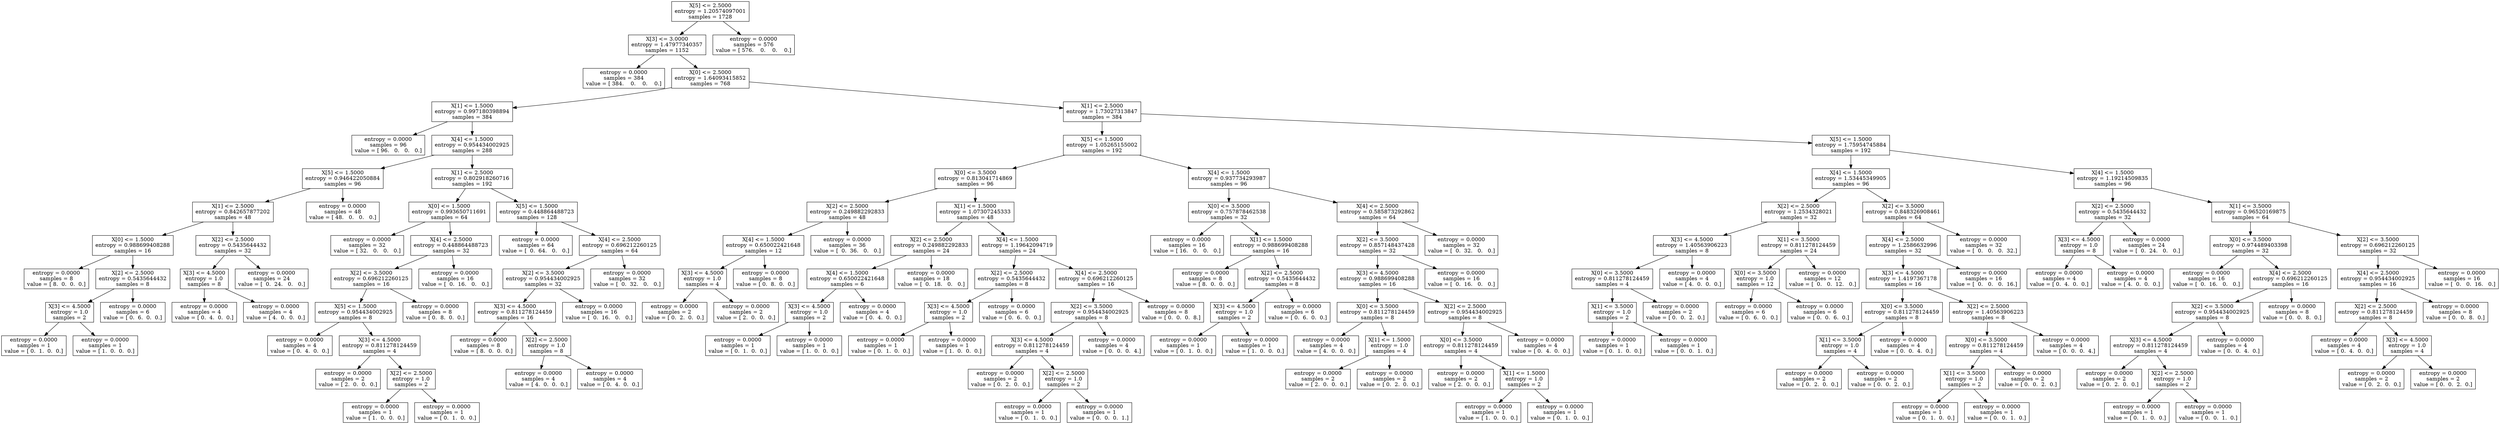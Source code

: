 digraph Tree {
0 [label="X[5] <= 2.5000\nentropy = 1.20574097001\nsamples = 1728", shape="box"] ;
1 [label="X[3] <= 3.0000\nentropy = 1.47977340357\nsamples = 1152", shape="box"] ;
0 -> 1 ;
2 [label="entropy = 0.0000\nsamples = 384\nvalue = [ 384.    0.    0.    0.]", shape="box"] ;
1 -> 2 ;
3 [label="X[0] <= 2.5000\nentropy = 1.64093415852\nsamples = 768", shape="box"] ;
1 -> 3 ;
4 [label="X[1] <= 1.5000\nentropy = 0.997180398894\nsamples = 384", shape="box"] ;
3 -> 4 ;
5 [label="entropy = 0.0000\nsamples = 96\nvalue = [ 96.   0.   0.   0.]", shape="box"] ;
4 -> 5 ;
6 [label="X[4] <= 1.5000\nentropy = 0.954434002925\nsamples = 288", shape="box"] ;
4 -> 6 ;
7 [label="X[5] <= 1.5000\nentropy = 0.946422050884\nsamples = 96", shape="box"] ;
6 -> 7 ;
8 [label="X[1] <= 2.5000\nentropy = 0.842657877202\nsamples = 48", shape="box"] ;
7 -> 8 ;
9 [label="X[0] <= 1.5000\nentropy = 0.988699408288\nsamples = 16", shape="box"] ;
8 -> 9 ;
10 [label="entropy = 0.0000\nsamples = 8\nvalue = [ 8.  0.  0.  0.]", shape="box"] ;
9 -> 10 ;
11 [label="X[2] <= 2.5000\nentropy = 0.5435644432\nsamples = 8", shape="box"] ;
9 -> 11 ;
12 [label="X[3] <= 4.5000\nentropy = 1.0\nsamples = 2", shape="box"] ;
11 -> 12 ;
13 [label="entropy = 0.0000\nsamples = 1\nvalue = [ 0.  1.  0.  0.]", shape="box"] ;
12 -> 13 ;
14 [label="entropy = 0.0000\nsamples = 1\nvalue = [ 1.  0.  0.  0.]", shape="box"] ;
12 -> 14 ;
15 [label="entropy = 0.0000\nsamples = 6\nvalue = [ 0.  6.  0.  0.]", shape="box"] ;
11 -> 15 ;
16 [label="X[2] <= 2.5000\nentropy = 0.5435644432\nsamples = 32", shape="box"] ;
8 -> 16 ;
17 [label="X[3] <= 4.5000\nentropy = 1.0\nsamples = 8", shape="box"] ;
16 -> 17 ;
18 [label="entropy = 0.0000\nsamples = 4\nvalue = [ 0.  4.  0.  0.]", shape="box"] ;
17 -> 18 ;
19 [label="entropy = 0.0000\nsamples = 4\nvalue = [ 4.  0.  0.  0.]", shape="box"] ;
17 -> 19 ;
20 [label="entropy = 0.0000\nsamples = 24\nvalue = [  0.  24.   0.   0.]", shape="box"] ;
16 -> 20 ;
21 [label="entropy = 0.0000\nsamples = 48\nvalue = [ 48.   0.   0.   0.]", shape="box"] ;
7 -> 21 ;
22 [label="X[1] <= 2.5000\nentropy = 0.802918260716\nsamples = 192", shape="box"] ;
6 -> 22 ;
23 [label="X[0] <= 1.5000\nentropy = 0.993650711691\nsamples = 64", shape="box"] ;
22 -> 23 ;
24 [label="entropy = 0.0000\nsamples = 32\nvalue = [ 32.   0.   0.   0.]", shape="box"] ;
23 -> 24 ;
25 [label="X[4] <= 2.5000\nentropy = 0.448864488723\nsamples = 32", shape="box"] ;
23 -> 25 ;
26 [label="X[2] <= 3.5000\nentropy = 0.696212260125\nsamples = 16", shape="box"] ;
25 -> 26 ;
27 [label="X[5] <= 1.5000\nentropy = 0.954434002925\nsamples = 8", shape="box"] ;
26 -> 27 ;
28 [label="entropy = 0.0000\nsamples = 4\nvalue = [ 0.  4.  0.  0.]", shape="box"] ;
27 -> 28 ;
29 [label="X[3] <= 4.5000\nentropy = 0.811278124459\nsamples = 4", shape="box"] ;
27 -> 29 ;
30 [label="entropy = 0.0000\nsamples = 2\nvalue = [ 2.  0.  0.  0.]", shape="box"] ;
29 -> 30 ;
31 [label="X[2] <= 2.5000\nentropy = 1.0\nsamples = 2", shape="box"] ;
29 -> 31 ;
32 [label="entropy = 0.0000\nsamples = 1\nvalue = [ 1.  0.  0.  0.]", shape="box"] ;
31 -> 32 ;
33 [label="entropy = 0.0000\nsamples = 1\nvalue = [ 0.  1.  0.  0.]", shape="box"] ;
31 -> 33 ;
34 [label="entropy = 0.0000\nsamples = 8\nvalue = [ 0.  8.  0.  0.]", shape="box"] ;
26 -> 34 ;
35 [label="entropy = 0.0000\nsamples = 16\nvalue = [  0.  16.   0.   0.]", shape="box"] ;
25 -> 35 ;
36 [label="X[5] <= 1.5000\nentropy = 0.448864488723\nsamples = 128", shape="box"] ;
22 -> 36 ;
37 [label="entropy = 0.0000\nsamples = 64\nvalue = [  0.  64.   0.   0.]", shape="box"] ;
36 -> 37 ;
38 [label="X[4] <= 2.5000\nentropy = 0.696212260125\nsamples = 64", shape="box"] ;
36 -> 38 ;
39 [label="X[2] <= 3.5000\nentropy = 0.954434002925\nsamples = 32", shape="box"] ;
38 -> 39 ;
40 [label="X[3] <= 4.5000\nentropy = 0.811278124459\nsamples = 16", shape="box"] ;
39 -> 40 ;
41 [label="entropy = 0.0000\nsamples = 8\nvalue = [ 8.  0.  0.  0.]", shape="box"] ;
40 -> 41 ;
42 [label="X[2] <= 2.5000\nentropy = 1.0\nsamples = 8", shape="box"] ;
40 -> 42 ;
43 [label="entropy = 0.0000\nsamples = 4\nvalue = [ 4.  0.  0.  0.]", shape="box"] ;
42 -> 43 ;
44 [label="entropy = 0.0000\nsamples = 4\nvalue = [ 0.  4.  0.  0.]", shape="box"] ;
42 -> 44 ;
45 [label="entropy = 0.0000\nsamples = 16\nvalue = [  0.  16.   0.   0.]", shape="box"] ;
39 -> 45 ;
46 [label="entropy = 0.0000\nsamples = 32\nvalue = [  0.  32.   0.   0.]", shape="box"] ;
38 -> 46 ;
47 [label="X[1] <= 2.5000\nentropy = 1.73027313847\nsamples = 384", shape="box"] ;
3 -> 47 ;
48 [label="X[5] <= 1.5000\nentropy = 1.05265155002\nsamples = 192", shape="box"] ;
47 -> 48 ;
49 [label="X[0] <= 3.5000\nentropy = 0.813041714869\nsamples = 96", shape="box"] ;
48 -> 49 ;
50 [label="X[2] <= 2.5000\nentropy = 0.249882292833\nsamples = 48", shape="box"] ;
49 -> 50 ;
51 [label="X[4] <= 1.5000\nentropy = 0.650022421648\nsamples = 12", shape="box"] ;
50 -> 51 ;
52 [label="X[3] <= 4.5000\nentropy = 1.0\nsamples = 4", shape="box"] ;
51 -> 52 ;
53 [label="entropy = 0.0000\nsamples = 2\nvalue = [ 0.  2.  0.  0.]", shape="box"] ;
52 -> 53 ;
54 [label="entropy = 0.0000\nsamples = 2\nvalue = [ 2.  0.  0.  0.]", shape="box"] ;
52 -> 54 ;
55 [label="entropy = 0.0000\nsamples = 8\nvalue = [ 0.  8.  0.  0.]", shape="box"] ;
51 -> 55 ;
56 [label="entropy = 0.0000\nsamples = 36\nvalue = [  0.  36.   0.   0.]", shape="box"] ;
50 -> 56 ;
57 [label="X[1] <= 1.5000\nentropy = 1.07307245333\nsamples = 48", shape="box"] ;
49 -> 57 ;
58 [label="X[2] <= 2.5000\nentropy = 0.249882292833\nsamples = 24", shape="box"] ;
57 -> 58 ;
59 [label="X[4] <= 1.5000\nentropy = 0.650022421648\nsamples = 6", shape="box"] ;
58 -> 59 ;
60 [label="X[3] <= 4.5000\nentropy = 1.0\nsamples = 2", shape="box"] ;
59 -> 60 ;
61 [label="entropy = 0.0000\nsamples = 1\nvalue = [ 0.  1.  0.  0.]", shape="box"] ;
60 -> 61 ;
62 [label="entropy = 0.0000\nsamples = 1\nvalue = [ 1.  0.  0.  0.]", shape="box"] ;
60 -> 62 ;
63 [label="entropy = 0.0000\nsamples = 4\nvalue = [ 0.  4.  0.  0.]", shape="box"] ;
59 -> 63 ;
64 [label="entropy = 0.0000\nsamples = 18\nvalue = [  0.  18.   0.   0.]", shape="box"] ;
58 -> 64 ;
65 [label="X[4] <= 1.5000\nentropy = 1.19642094719\nsamples = 24", shape="box"] ;
57 -> 65 ;
66 [label="X[2] <= 2.5000\nentropy = 0.5435644432\nsamples = 8", shape="box"] ;
65 -> 66 ;
67 [label="X[3] <= 4.5000\nentropy = 1.0\nsamples = 2", shape="box"] ;
66 -> 67 ;
68 [label="entropy = 0.0000\nsamples = 1\nvalue = [ 0.  1.  0.  0.]", shape="box"] ;
67 -> 68 ;
69 [label="entropy = 0.0000\nsamples = 1\nvalue = [ 1.  0.  0.  0.]", shape="box"] ;
67 -> 69 ;
70 [label="entropy = 0.0000\nsamples = 6\nvalue = [ 0.  6.  0.  0.]", shape="box"] ;
66 -> 70 ;
71 [label="X[4] <= 2.5000\nentropy = 0.696212260125\nsamples = 16", shape="box"] ;
65 -> 71 ;
72 [label="X[2] <= 3.5000\nentropy = 0.954434002925\nsamples = 8", shape="box"] ;
71 -> 72 ;
73 [label="X[3] <= 4.5000\nentropy = 0.811278124459\nsamples = 4", shape="box"] ;
72 -> 73 ;
74 [label="entropy = 0.0000\nsamples = 2\nvalue = [ 0.  2.  0.  0.]", shape="box"] ;
73 -> 74 ;
75 [label="X[2] <= 2.5000\nentropy = 1.0\nsamples = 2", shape="box"] ;
73 -> 75 ;
76 [label="entropy = 0.0000\nsamples = 1\nvalue = [ 0.  1.  0.  0.]", shape="box"] ;
75 -> 76 ;
77 [label="entropy = 0.0000\nsamples = 1\nvalue = [ 0.  0.  0.  1.]", shape="box"] ;
75 -> 77 ;
78 [label="entropy = 0.0000\nsamples = 4\nvalue = [ 0.  0.  0.  4.]", shape="box"] ;
72 -> 78 ;
79 [label="entropy = 0.0000\nsamples = 8\nvalue = [ 0.  0.  0.  8.]", shape="box"] ;
71 -> 79 ;
80 [label="X[4] <= 1.5000\nentropy = 0.937734293987\nsamples = 96", shape="box"] ;
48 -> 80 ;
81 [label="X[0] <= 3.5000\nentropy = 0.757878462538\nsamples = 32", shape="box"] ;
80 -> 81 ;
82 [label="entropy = 0.0000\nsamples = 16\nvalue = [ 16.   0.   0.   0.]", shape="box"] ;
81 -> 82 ;
83 [label="X[1] <= 1.5000\nentropy = 0.988699408288\nsamples = 16", shape="box"] ;
81 -> 83 ;
84 [label="entropy = 0.0000\nsamples = 8\nvalue = [ 8.  0.  0.  0.]", shape="box"] ;
83 -> 84 ;
85 [label="X[2] <= 2.5000\nentropy = 0.5435644432\nsamples = 8", shape="box"] ;
83 -> 85 ;
86 [label="X[3] <= 4.5000\nentropy = 1.0\nsamples = 2", shape="box"] ;
85 -> 86 ;
87 [label="entropy = 0.0000\nsamples = 1\nvalue = [ 0.  1.  0.  0.]", shape="box"] ;
86 -> 87 ;
88 [label="entropy = 0.0000\nsamples = 1\nvalue = [ 1.  0.  0.  0.]", shape="box"] ;
86 -> 88 ;
89 [label="entropy = 0.0000\nsamples = 6\nvalue = [ 0.  6.  0.  0.]", shape="box"] ;
85 -> 89 ;
90 [label="X[4] <= 2.5000\nentropy = 0.585873292862\nsamples = 64", shape="box"] ;
80 -> 90 ;
91 [label="X[2] <= 3.5000\nentropy = 0.857148437428\nsamples = 32", shape="box"] ;
90 -> 91 ;
92 [label="X[3] <= 4.5000\nentropy = 0.988699408288\nsamples = 16", shape="box"] ;
91 -> 92 ;
93 [label="X[0] <= 3.5000\nentropy = 0.811278124459\nsamples = 8", shape="box"] ;
92 -> 93 ;
94 [label="entropy = 0.0000\nsamples = 4\nvalue = [ 4.  0.  0.  0.]", shape="box"] ;
93 -> 94 ;
95 [label="X[1] <= 1.5000\nentropy = 1.0\nsamples = 4", shape="box"] ;
93 -> 95 ;
96 [label="entropy = 0.0000\nsamples = 2\nvalue = [ 2.  0.  0.  0.]", shape="box"] ;
95 -> 96 ;
97 [label="entropy = 0.0000\nsamples = 2\nvalue = [ 0.  2.  0.  0.]", shape="box"] ;
95 -> 97 ;
98 [label="X[2] <= 2.5000\nentropy = 0.954434002925\nsamples = 8", shape="box"] ;
92 -> 98 ;
99 [label="X[0] <= 3.5000\nentropy = 0.811278124459\nsamples = 4", shape="box"] ;
98 -> 99 ;
100 [label="entropy = 0.0000\nsamples = 2\nvalue = [ 2.  0.  0.  0.]", shape="box"] ;
99 -> 100 ;
101 [label="X[1] <= 1.5000\nentropy = 1.0\nsamples = 2", shape="box"] ;
99 -> 101 ;
102 [label="entropy = 0.0000\nsamples = 1\nvalue = [ 1.  0.  0.  0.]", shape="box"] ;
101 -> 102 ;
103 [label="entropy = 0.0000\nsamples = 1\nvalue = [ 0.  1.  0.  0.]", shape="box"] ;
101 -> 103 ;
104 [label="entropy = 0.0000\nsamples = 4\nvalue = [ 0.  4.  0.  0.]", shape="box"] ;
98 -> 104 ;
105 [label="entropy = 0.0000\nsamples = 16\nvalue = [  0.  16.   0.   0.]", shape="box"] ;
91 -> 105 ;
106 [label="entropy = 0.0000\nsamples = 32\nvalue = [  0.  32.   0.   0.]", shape="box"] ;
90 -> 106 ;
107 [label="X[5] <= 1.5000\nentropy = 1.75954745884\nsamples = 192", shape="box"] ;
47 -> 107 ;
108 [label="X[4] <= 1.5000\nentropy = 1.53445349905\nsamples = 96", shape="box"] ;
107 -> 108 ;
109 [label="X[2] <= 2.5000\nentropy = 1.2534328021\nsamples = 32", shape="box"] ;
108 -> 109 ;
110 [label="X[3] <= 4.5000\nentropy = 1.40563906223\nsamples = 8", shape="box"] ;
109 -> 110 ;
111 [label="X[0] <= 3.5000\nentropy = 0.811278124459\nsamples = 4", shape="box"] ;
110 -> 111 ;
112 [label="X[1] <= 3.5000\nentropy = 1.0\nsamples = 2", shape="box"] ;
111 -> 112 ;
113 [label="entropy = 0.0000\nsamples = 1\nvalue = [ 0.  1.  0.  0.]", shape="box"] ;
112 -> 113 ;
114 [label="entropy = 0.0000\nsamples = 1\nvalue = [ 0.  0.  1.  0.]", shape="box"] ;
112 -> 114 ;
115 [label="entropy = 0.0000\nsamples = 2\nvalue = [ 0.  0.  2.  0.]", shape="box"] ;
111 -> 115 ;
116 [label="entropy = 0.0000\nsamples = 4\nvalue = [ 4.  0.  0.  0.]", shape="box"] ;
110 -> 116 ;
117 [label="X[1] <= 3.5000\nentropy = 0.811278124459\nsamples = 24", shape="box"] ;
109 -> 117 ;
118 [label="X[0] <= 3.5000\nentropy = 1.0\nsamples = 12", shape="box"] ;
117 -> 118 ;
119 [label="entropy = 0.0000\nsamples = 6\nvalue = [ 0.  6.  0.  0.]", shape="box"] ;
118 -> 119 ;
120 [label="entropy = 0.0000\nsamples = 6\nvalue = [ 0.  0.  6.  0.]", shape="box"] ;
118 -> 120 ;
121 [label="entropy = 0.0000\nsamples = 12\nvalue = [  0.   0.  12.   0.]", shape="box"] ;
117 -> 121 ;
122 [label="X[2] <= 3.5000\nentropy = 0.848326908461\nsamples = 64", shape="box"] ;
108 -> 122 ;
123 [label="X[4] <= 2.5000\nentropy = 1.2586632996\nsamples = 32", shape="box"] ;
122 -> 123 ;
124 [label="X[3] <= 4.5000\nentropy = 1.4197367178\nsamples = 16", shape="box"] ;
123 -> 124 ;
125 [label="X[0] <= 3.5000\nentropy = 0.811278124459\nsamples = 8", shape="box"] ;
124 -> 125 ;
126 [label="X[1] <= 3.5000\nentropy = 1.0\nsamples = 4", shape="box"] ;
125 -> 126 ;
127 [label="entropy = 0.0000\nsamples = 2\nvalue = [ 0.  2.  0.  0.]", shape="box"] ;
126 -> 127 ;
128 [label="entropy = 0.0000\nsamples = 2\nvalue = [ 0.  0.  2.  0.]", shape="box"] ;
126 -> 128 ;
129 [label="entropy = 0.0000\nsamples = 4\nvalue = [ 0.  0.  4.  0.]", shape="box"] ;
125 -> 129 ;
130 [label="X[2] <= 2.5000\nentropy = 1.40563906223\nsamples = 8", shape="box"] ;
124 -> 130 ;
131 [label="X[0] <= 3.5000\nentropy = 0.811278124459\nsamples = 4", shape="box"] ;
130 -> 131 ;
132 [label="X[1] <= 3.5000\nentropy = 1.0\nsamples = 2", shape="box"] ;
131 -> 132 ;
133 [label="entropy = 0.0000\nsamples = 1\nvalue = [ 0.  1.  0.  0.]", shape="box"] ;
132 -> 133 ;
134 [label="entropy = 0.0000\nsamples = 1\nvalue = [ 0.  0.  1.  0.]", shape="box"] ;
132 -> 134 ;
135 [label="entropy = 0.0000\nsamples = 2\nvalue = [ 0.  0.  2.  0.]", shape="box"] ;
131 -> 135 ;
136 [label="entropy = 0.0000\nsamples = 4\nvalue = [ 0.  0.  0.  4.]", shape="box"] ;
130 -> 136 ;
137 [label="entropy = 0.0000\nsamples = 16\nvalue = [  0.   0.   0.  16.]", shape="box"] ;
123 -> 137 ;
138 [label="entropy = 0.0000\nsamples = 32\nvalue = [  0.   0.   0.  32.]", shape="box"] ;
122 -> 138 ;
139 [label="X[4] <= 1.5000\nentropy = 1.19214509835\nsamples = 96", shape="box"] ;
107 -> 139 ;
140 [label="X[2] <= 2.5000\nentropy = 0.5435644432\nsamples = 32", shape="box"] ;
139 -> 140 ;
141 [label="X[3] <= 4.5000\nentropy = 1.0\nsamples = 8", shape="box"] ;
140 -> 141 ;
142 [label="entropy = 0.0000\nsamples = 4\nvalue = [ 0.  4.  0.  0.]", shape="box"] ;
141 -> 142 ;
143 [label="entropy = 0.0000\nsamples = 4\nvalue = [ 4.  0.  0.  0.]", shape="box"] ;
141 -> 143 ;
144 [label="entropy = 0.0000\nsamples = 24\nvalue = [  0.  24.   0.   0.]", shape="box"] ;
140 -> 144 ;
145 [label="X[1] <= 3.5000\nentropy = 0.96520169875\nsamples = 64", shape="box"] ;
139 -> 145 ;
146 [label="X[0] <= 3.5000\nentropy = 0.974489403398\nsamples = 32", shape="box"] ;
145 -> 146 ;
147 [label="entropy = 0.0000\nsamples = 16\nvalue = [  0.  16.   0.   0.]", shape="box"] ;
146 -> 147 ;
148 [label="X[4] <= 2.5000\nentropy = 0.696212260125\nsamples = 16", shape="box"] ;
146 -> 148 ;
149 [label="X[2] <= 3.5000\nentropy = 0.954434002925\nsamples = 8", shape="box"] ;
148 -> 149 ;
150 [label="X[3] <= 4.5000\nentropy = 0.811278124459\nsamples = 4", shape="box"] ;
149 -> 150 ;
151 [label="entropy = 0.0000\nsamples = 2\nvalue = [ 0.  2.  0.  0.]", shape="box"] ;
150 -> 151 ;
152 [label="X[2] <= 2.5000\nentropy = 1.0\nsamples = 2", shape="box"] ;
150 -> 152 ;
153 [label="entropy = 0.0000\nsamples = 1\nvalue = [ 0.  1.  0.  0.]", shape="box"] ;
152 -> 153 ;
154 [label="entropy = 0.0000\nsamples = 1\nvalue = [ 0.  0.  1.  0.]", shape="box"] ;
152 -> 154 ;
155 [label="entropy = 0.0000\nsamples = 4\nvalue = [ 0.  0.  4.  0.]", shape="box"] ;
149 -> 155 ;
156 [label="entropy = 0.0000\nsamples = 8\nvalue = [ 0.  0.  8.  0.]", shape="box"] ;
148 -> 156 ;
157 [label="X[2] <= 3.5000\nentropy = 0.696212260125\nsamples = 32", shape="box"] ;
145 -> 157 ;
158 [label="X[4] <= 2.5000\nentropy = 0.954434002925\nsamples = 16", shape="box"] ;
157 -> 158 ;
159 [label="X[2] <= 2.5000\nentropy = 0.811278124459\nsamples = 8", shape="box"] ;
158 -> 159 ;
160 [label="entropy = 0.0000\nsamples = 4\nvalue = [ 0.  4.  0.  0.]", shape="box"] ;
159 -> 160 ;
161 [label="X[3] <= 4.5000\nentropy = 1.0\nsamples = 4", shape="box"] ;
159 -> 161 ;
162 [label="entropy = 0.0000\nsamples = 2\nvalue = [ 0.  2.  0.  0.]", shape="box"] ;
161 -> 162 ;
163 [label="entropy = 0.0000\nsamples = 2\nvalue = [ 0.  0.  2.  0.]", shape="box"] ;
161 -> 163 ;
164 [label="entropy = 0.0000\nsamples = 8\nvalue = [ 0.  0.  8.  0.]", shape="box"] ;
158 -> 164 ;
165 [label="entropy = 0.0000\nsamples = 16\nvalue = [  0.   0.  16.   0.]", shape="box"] ;
157 -> 165 ;
166 [label="entropy = 0.0000\nsamples = 576\nvalue = [ 576.    0.    0.    0.]", shape="box"] ;
0 -> 166 ;
}